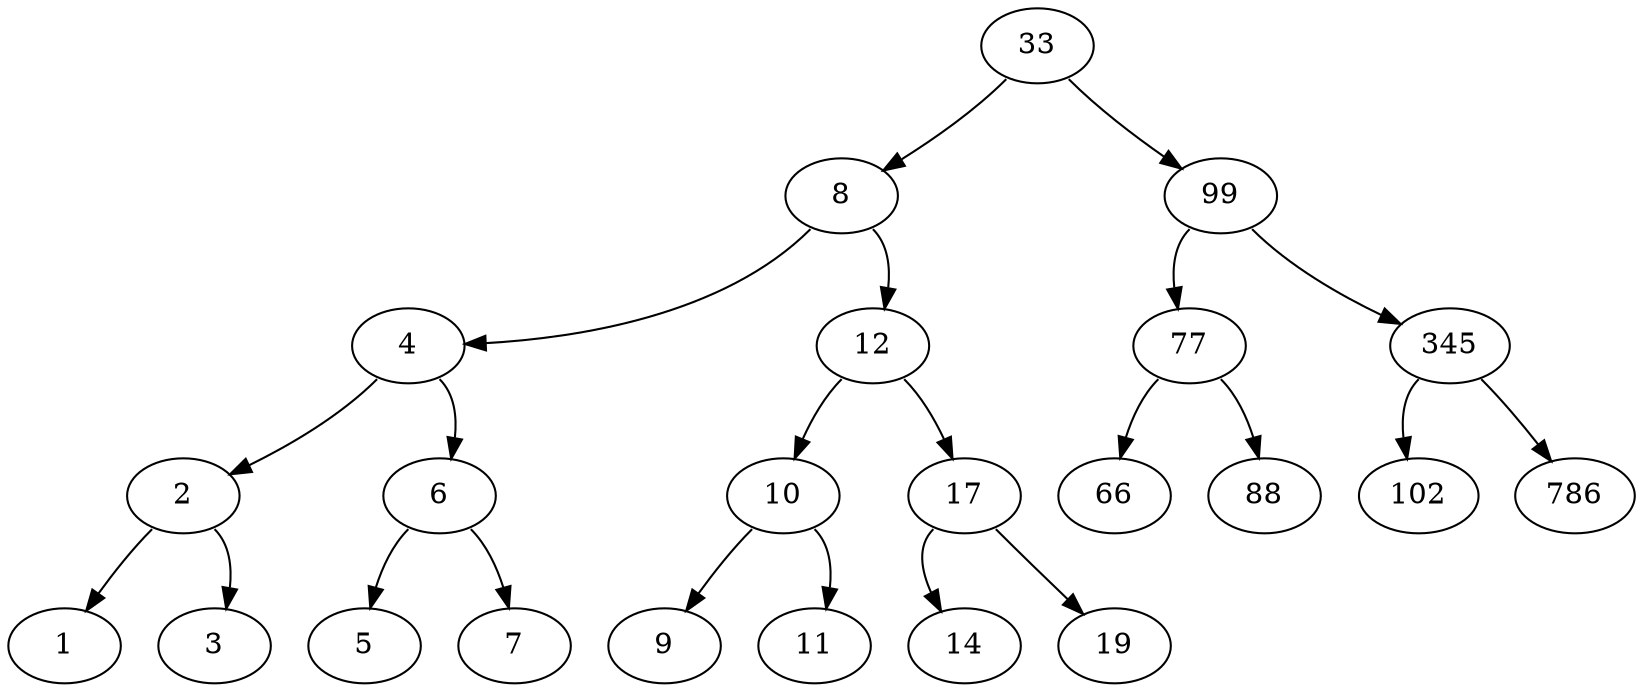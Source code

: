 digraph AVL {
33:sw -> 8 ;
33:se -> 99 ;
8:sw -> 4 ;
8:se -> 12 ;
4:sw -> 2 ;
4:se -> 6 ;
2:sw -> 1 ;
2:se -> 3 ;
6:sw -> 5 ;
6:se -> 7 ;
12:sw -> 10 ;
12:se -> 17 ;
10:sw -> 9 ;
10:se -> 11 ;
17:sw -> 14 ;
17:se -> 19 ;
99:sw -> 77 ;
99:se -> 345 ;
77:sw -> 66 ;
77:se -> 88 ;
345:sw -> 102 ;
345:se -> 786 ;
}

